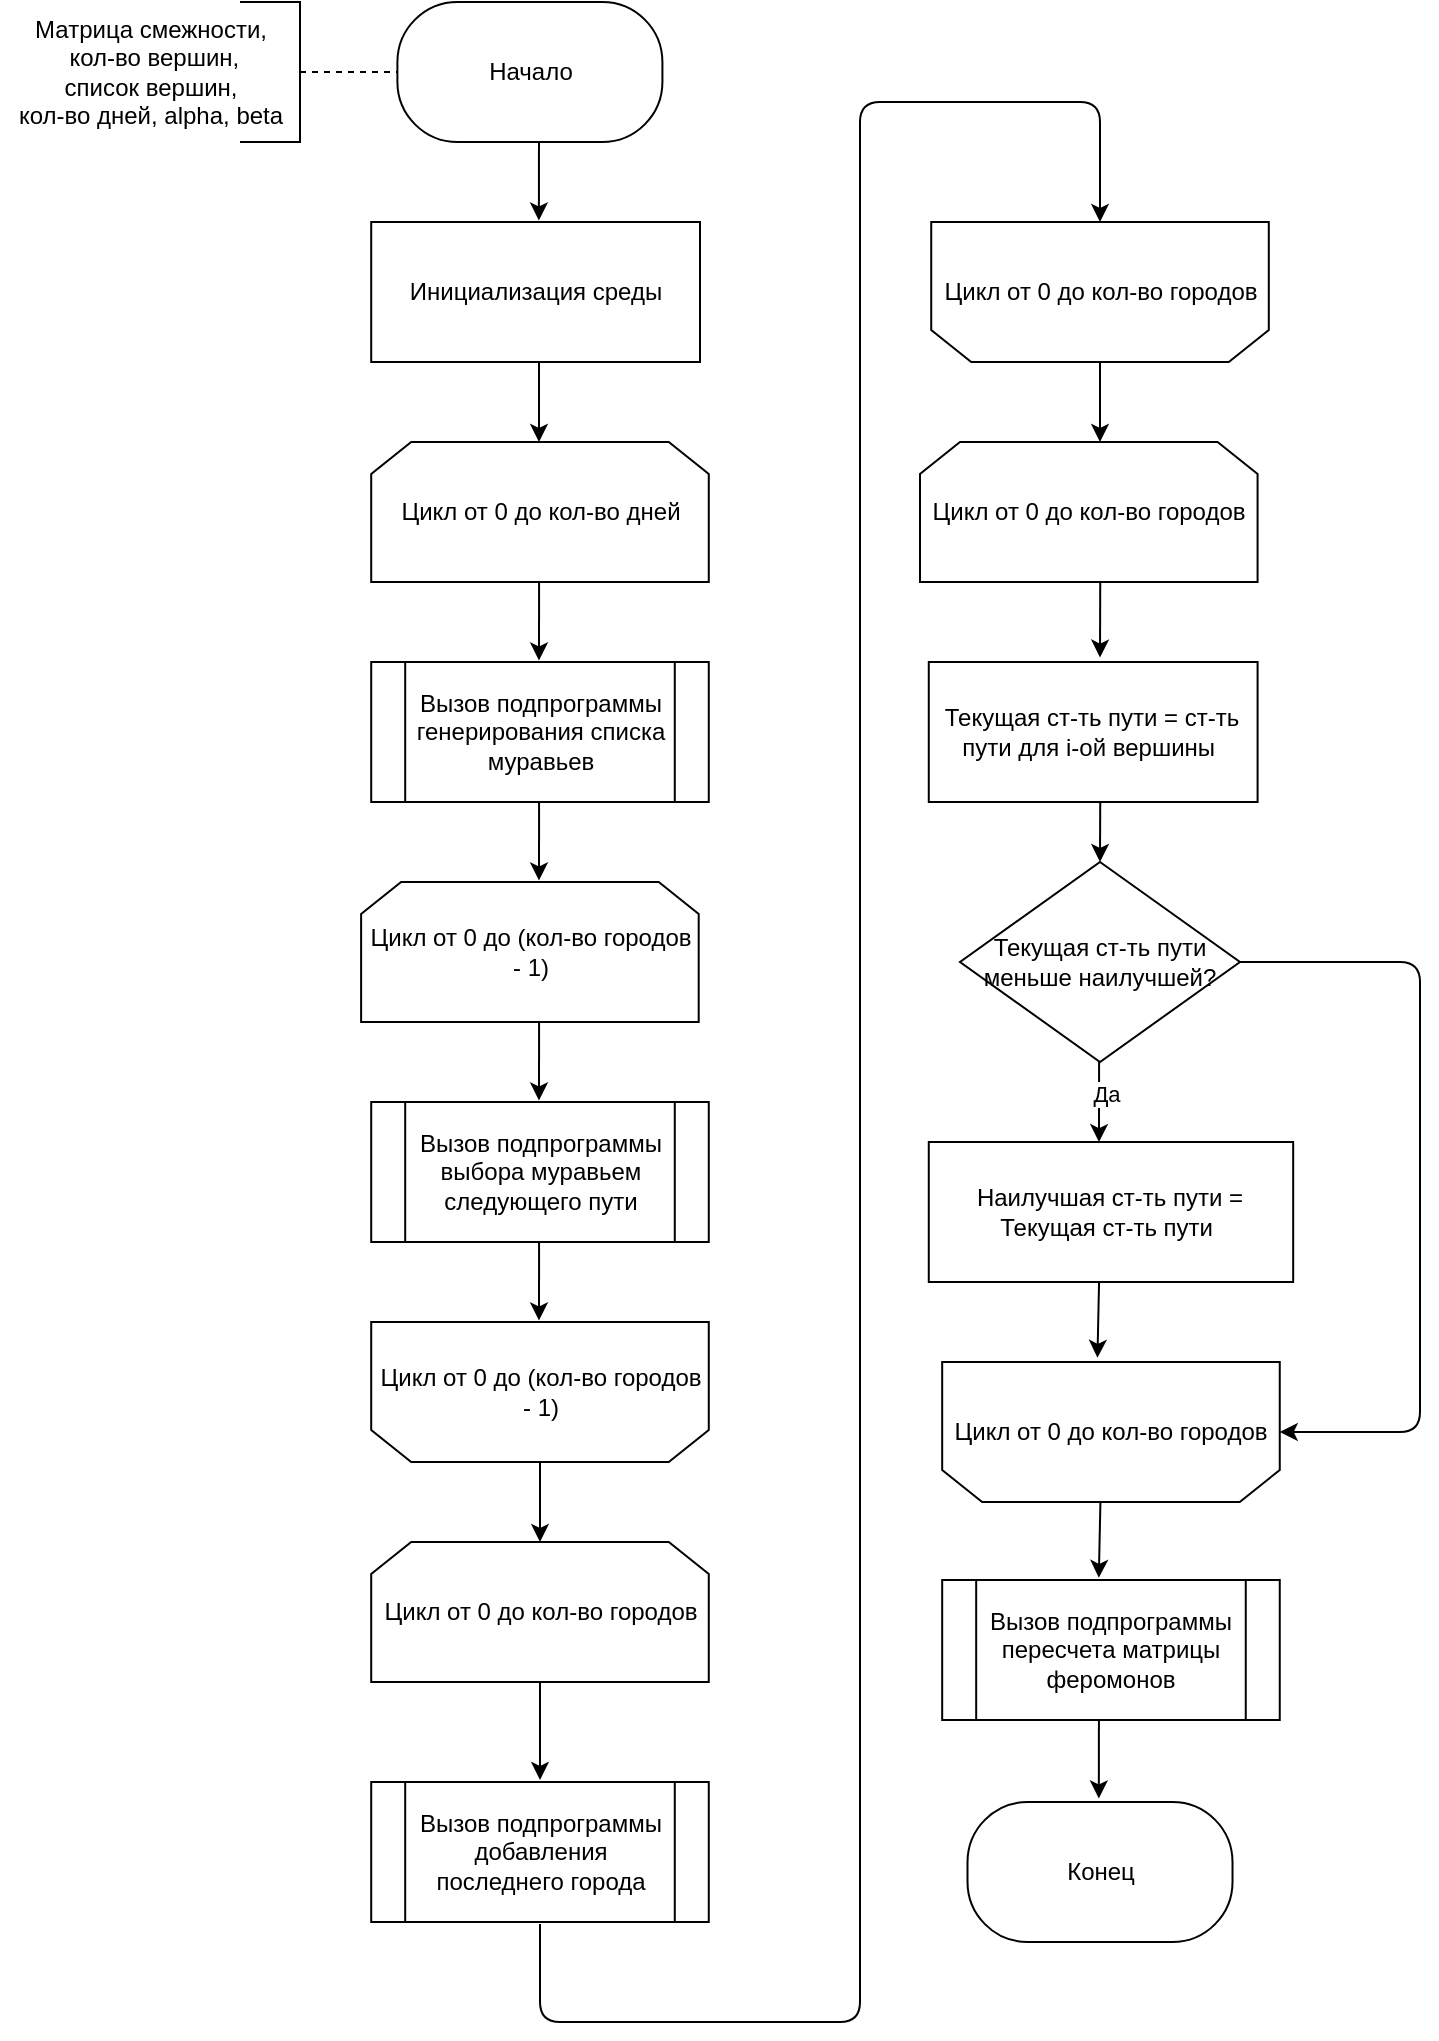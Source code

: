 <mxfile version="14.1.2" type="device"><diagram id="BjiO_fK0GudBhRSHpEPe" name="Page-1"><mxGraphModel dx="1351" dy="823" grid="1" gridSize="10" guides="1" tooltips="1" connect="1" arrows="1" fold="1" page="1" pageScale="1" pageWidth="827" pageHeight="1169" math="0" shadow="0"><root><mxCell id="0"/><mxCell id="1" parent="0"/><mxCell id="agkX4Lh6OkMtpgwpdLsP-276" value="" style="endArrow=classic;html=1;exitX=0.5;exitY=1;exitDx=0;exitDy=0;entryX=0.51;entryY=-0.011;entryDx=0;entryDy=0;entryPerimeter=0;" parent="1" edge="1" target="vk2p7MHMyIftJk1WSXyf-5"><mxGeometry width="50" height="50" relative="1" as="geometry"><mxPoint x="279.49" y="860" as="sourcePoint"/><mxPoint x="279.49" y="890" as="targetPoint"/></mxGeometry></mxCell><mxCell id="agkX4Lh6OkMtpgwpdLsP-294" value="Начало" style="rounded=1;whiteSpace=wrap;html=1;arcSize=43;" parent="1" vertex="1"><mxGeometry x="208.7" y="790" width="132.51" height="70" as="geometry"/></mxCell><mxCell id="vk2p7MHMyIftJk1WSXyf-2" value="" style="strokeWidth=1;html=1;shape=mxgraph.flowchart.annotation_1;align=left;pointerEvents=1;direction=west;" vertex="1" parent="1"><mxGeometry x="130" y="790" width="30" height="70" as="geometry"/></mxCell><mxCell id="vk2p7MHMyIftJk1WSXyf-5" value="Инициализация среды" style="rounded=0;whiteSpace=wrap;html=1;strokeWidth=1;" vertex="1" parent="1"><mxGeometry x="195.6" y="900" width="164.4" height="70" as="geometry"/></mxCell><mxCell id="vk2p7MHMyIftJk1WSXyf-7" value="Вызов подпрограммы генерирования списка муравьев" style="shape=process;whiteSpace=wrap;html=1;backgroundOutline=1;" vertex="1" parent="1"><mxGeometry x="195.6" y="1120" width="168.79" height="70" as="geometry"/></mxCell><mxCell id="vk2p7MHMyIftJk1WSXyf-11" value="Цикл от 0 до кол-во дней" style="shape=loopLimit;whiteSpace=wrap;html=1;" vertex="1" parent="1"><mxGeometry x="195.6" y="1010" width="168.79" height="70" as="geometry"/></mxCell><mxCell id="vk2p7MHMyIftJk1WSXyf-13" value="" style="endArrow=classic;html=1;" edge="1" parent="1"><mxGeometry width="50" height="50" relative="1" as="geometry"><mxPoint x="279.5" y="970" as="sourcePoint"/><mxPoint x="279.497" y="1010" as="targetPoint"/></mxGeometry></mxCell><mxCell id="vk2p7MHMyIftJk1WSXyf-16" value="&lt;span style=&quot;text-align: left&quot;&gt;Матрица смежности,&lt;br&gt;&amp;nbsp;кол-во вершин,&lt;/span&gt;&lt;br style=&quot;text-align: left&quot;&gt;&lt;span style=&quot;text-align: left&quot;&gt;список вершин,&lt;br&gt;кол-во дней, alpha, beta&lt;br&gt;&lt;/span&gt;" style="text;html=1;resizable=0;autosize=1;align=center;verticalAlign=middle;points=[];fillColor=none;strokeColor=none;rounded=0;" vertex="1" parent="1"><mxGeometry x="10" y="795" width="150" height="60" as="geometry"/></mxCell><mxCell id="vk2p7MHMyIftJk1WSXyf-17" value="" style="endArrow=none;dashed=1;html=1;entryX=0;entryY=0.5;entryDx=0;entryDy=0;exitX=0;exitY=0.5;exitDx=0;exitDy=0;exitPerimeter=0;" edge="1" parent="1" source="vk2p7MHMyIftJk1WSXyf-2" target="agkX4Lh6OkMtpgwpdLsP-294"><mxGeometry width="50" height="50" relative="1" as="geometry"><mxPoint x="170" y="825" as="sourcePoint"/><mxPoint x="240" y="900" as="targetPoint"/></mxGeometry></mxCell><mxCell id="vk2p7MHMyIftJk1WSXyf-32" value="" style="endArrow=classic;html=1;exitX=0.5;exitY=1;exitDx=0;exitDy=0;entryX=0.51;entryY=-0.011;entryDx=0;entryDy=0;entryPerimeter=0;" edge="1" parent="1"><mxGeometry width="50" height="50" relative="1" as="geometry"><mxPoint x="279.54" y="1080" as="sourcePoint"/><mxPoint x="279.494" y="1119.23" as="targetPoint"/></mxGeometry></mxCell><mxCell id="vk2p7MHMyIftJk1WSXyf-33" value="" style="endArrow=classic;html=1;exitX=0.5;exitY=1;exitDx=0;exitDy=0;entryX=0.51;entryY=-0.011;entryDx=0;entryDy=0;entryPerimeter=0;" edge="1" parent="1"><mxGeometry width="50" height="50" relative="1" as="geometry"><mxPoint x="279.54" y="1190" as="sourcePoint"/><mxPoint x="279.494" y="1229.23" as="targetPoint"/></mxGeometry></mxCell><mxCell id="vk2p7MHMyIftJk1WSXyf-34" value="Цикл от 0 до (кол-во городов - 1)" style="shape=loopLimit;whiteSpace=wrap;html=1;" vertex="1" parent="1"><mxGeometry x="190.56" y="1230" width="168.79" height="70" as="geometry"/></mxCell><mxCell id="vk2p7MHMyIftJk1WSXyf-35" value="" style="endArrow=classic;html=1;exitX=0.5;exitY=1;exitDx=0;exitDy=0;entryX=0.51;entryY=-0.011;entryDx=0;entryDy=0;entryPerimeter=0;" edge="1" parent="1"><mxGeometry width="50" height="50" relative="1" as="geometry"><mxPoint x="279.54" y="1300" as="sourcePoint"/><mxPoint x="279.494" y="1339.23" as="targetPoint"/></mxGeometry></mxCell><mxCell id="vk2p7MHMyIftJk1WSXyf-36" value="Вызов подпрограммы выбора муравьем следующего пути" style="shape=process;whiteSpace=wrap;html=1;backgroundOutline=1;" vertex="1" parent="1"><mxGeometry x="195.6" y="1340" width="168.79" height="70" as="geometry"/></mxCell><mxCell id="vk2p7MHMyIftJk1WSXyf-37" value="" style="endArrow=classic;html=1;exitX=0.5;exitY=1;exitDx=0;exitDy=0;entryX=0.51;entryY=-0.011;entryDx=0;entryDy=0;entryPerimeter=0;" edge="1" parent="1"><mxGeometry width="50" height="50" relative="1" as="geometry"><mxPoint x="279.54" y="1410" as="sourcePoint"/><mxPoint x="279.494" y="1449.23" as="targetPoint"/></mxGeometry></mxCell><mxCell id="vk2p7MHMyIftJk1WSXyf-38" value="Цикл от 0 до (кол-во городов - 1)" style="shape=loopLimit;whiteSpace=wrap;html=1;direction=west;" vertex="1" parent="1"><mxGeometry x="195.6" y="1450" width="168.79" height="70" as="geometry"/></mxCell><mxCell id="vk2p7MHMyIftJk1WSXyf-39" value="Цикл от 0 до кол-во городов" style="shape=loopLimit;whiteSpace=wrap;html=1;" vertex="1" parent="1"><mxGeometry x="195.6" y="1560" width="168.79" height="70" as="geometry"/></mxCell><mxCell id="vk2p7MHMyIftJk1WSXyf-41" value="" style="endArrow=classic;html=1;exitX=0.5;exitY=1;exitDx=0;exitDy=0;" edge="1" parent="1" source="vk2p7MHMyIftJk1WSXyf-39"><mxGeometry width="50" height="50" relative="1" as="geometry"><mxPoint x="564" y="891" as="sourcePoint"/><mxPoint x="280" y="1679" as="targetPoint"/></mxGeometry></mxCell><mxCell id="vk2p7MHMyIftJk1WSXyf-42" value="Вызов подпрограммы добавления последнего города" style="shape=process;whiteSpace=wrap;html=1;backgroundOutline=1;" vertex="1" parent="1"><mxGeometry x="195.6" y="1680" width="168.79" height="70" as="geometry"/></mxCell><mxCell id="vk2p7MHMyIftJk1WSXyf-43" value="" style="endArrow=classic;html=1;entryX=0.5;entryY=1;entryDx=0;entryDy=0;" edge="1" parent="1" target="vk2p7MHMyIftJk1WSXyf-44"><mxGeometry width="50" height="50" relative="1" as="geometry"><mxPoint x="280" y="1751" as="sourcePoint"/><mxPoint x="559" y="1039" as="targetPoint"/><Array as="points"><mxPoint x="280" y="1800"/><mxPoint x="440" y="1800"/><mxPoint x="440" y="840"/><mxPoint x="560" y="840"/></Array></mxGeometry></mxCell><mxCell id="vk2p7MHMyIftJk1WSXyf-44" value="Цикл от 0 до кол-во городов" style="shape=loopLimit;whiteSpace=wrap;html=1;direction=west;" vertex="1" parent="1"><mxGeometry x="475.61" y="900" width="168.79" height="70" as="geometry"/></mxCell><mxCell id="vk2p7MHMyIftJk1WSXyf-46" value="" style="endArrow=classic;html=1;entryX=0.532;entryY=-0.008;entryDx=0;entryDy=0;entryPerimeter=0;" edge="1" parent="1"><mxGeometry width="50" height="50" relative="1" as="geometry"><mxPoint x="560" y="970" as="sourcePoint"/><mxPoint x="559.996" y="1010" as="targetPoint"/></mxGeometry></mxCell><mxCell id="vk2p7MHMyIftJk1WSXyf-47" value="Цикл от 0 до кол-во городов" style="shape=loopLimit;whiteSpace=wrap;html=1;" vertex="1" parent="1"><mxGeometry x="470" y="1010" width="168.79" height="70" as="geometry"/></mxCell><mxCell id="vk2p7MHMyIftJk1WSXyf-48" value="" style="endArrow=classic;html=1;exitX=0.528;exitY=1.017;exitDx=0;exitDy=0;exitPerimeter=0;" edge="1" parent="1"><mxGeometry width="50" height="50" relative="1" as="geometry"><mxPoint x="560.121" y="1080" as="sourcePoint"/><mxPoint x="560" y="1117.81" as="targetPoint"/></mxGeometry></mxCell><mxCell id="vk2p7MHMyIftJk1WSXyf-49" value="Текущая ст-ть пути = ст-ть пути для i-ой вершины&amp;nbsp;" style="rounded=0;whiteSpace=wrap;html=1;strokeWidth=1;" vertex="1" parent="1"><mxGeometry x="474.39" y="1120" width="164.4" height="70" as="geometry"/></mxCell><mxCell id="vk2p7MHMyIftJk1WSXyf-50" value="" style="endArrow=classic;html=1;exitX=0.528;exitY=1.017;exitDx=0;exitDy=0;exitPerimeter=0;" edge="1" parent="1"><mxGeometry width="50" height="50" relative="1" as="geometry"><mxPoint x="560.121" y="1190" as="sourcePoint"/><mxPoint x="560" y="1220" as="targetPoint"/></mxGeometry></mxCell><mxCell id="vk2p7MHMyIftJk1WSXyf-51" value="Текущая ст-ть пути меньше наилучшей?" style="rhombus;whiteSpace=wrap;html=1;" vertex="1" parent="1"><mxGeometry x="490" y="1220" width="140" height="100" as="geometry"/></mxCell><mxCell id="vk2p7MHMyIftJk1WSXyf-52" value="" style="endArrow=classic;html=1;exitX=0.528;exitY=1.017;exitDx=0;exitDy=0;exitPerimeter=0;" edge="1" parent="1"><mxGeometry width="50" height="50" relative="1" as="geometry"><mxPoint x="559.551" y="1320" as="sourcePoint"/><mxPoint x="559.497" y="1360.048" as="targetPoint"/></mxGeometry></mxCell><mxCell id="vk2p7MHMyIftJk1WSXyf-54" value="Да" style="edgeLabel;html=1;align=center;verticalAlign=middle;resizable=0;points=[];" vertex="1" connectable="0" parent="vk2p7MHMyIftJk1WSXyf-52"><mxGeometry x="-0.225" y="3" relative="1" as="geometry"><mxPoint as="offset"/></mxGeometry></mxCell><mxCell id="vk2p7MHMyIftJk1WSXyf-53" value="Наилучшая ст-ть пути = Текущая ст-ть пути&amp;nbsp;" style="rounded=0;whiteSpace=wrap;html=1;strokeWidth=1;" vertex="1" parent="1"><mxGeometry x="474.39" y="1360" width="182.2" height="70" as="geometry"/></mxCell><mxCell id="vk2p7MHMyIftJk1WSXyf-58" value="Цикл от 0 до кол-во городов" style="shape=loopLimit;whiteSpace=wrap;html=1;direction=west;" vertex="1" parent="1"><mxGeometry x="481.09" y="1470" width="168.79" height="70" as="geometry"/></mxCell><mxCell id="vk2p7MHMyIftJk1WSXyf-59" value="" style="endArrow=classic;html=1;exitX=0.528;exitY=1.017;exitDx=0;exitDy=0;exitPerimeter=0;entryX=0.54;entryY=1.03;entryDx=0;entryDy=0;entryPerimeter=0;" edge="1" parent="1" target="vk2p7MHMyIftJk1WSXyf-58"><mxGeometry width="50" height="50" relative="1" as="geometry"><mxPoint x="559.531" y="1430" as="sourcePoint"/><mxPoint x="559.41" y="1460" as="targetPoint"/></mxGeometry></mxCell><mxCell id="vk2p7MHMyIftJk1WSXyf-60" value="" style="endArrow=classic;html=1;exitX=1;exitY=0.5;exitDx=0;exitDy=0;entryX=0;entryY=0.5;entryDx=0;entryDy=0;" edge="1" parent="1" source="vk2p7MHMyIftJk1WSXyf-51" target="vk2p7MHMyIftJk1WSXyf-58"><mxGeometry width="50" height="50" relative="1" as="geometry"><mxPoint x="570.121" y="1090" as="sourcePoint"/><mxPoint x="570" y="1127.81" as="targetPoint"/><Array as="points"><mxPoint x="720" y="1270"/><mxPoint x="720" y="1505"/></Array></mxGeometry></mxCell><mxCell id="vk2p7MHMyIftJk1WSXyf-61" value="" style="endArrow=classic;html=1;exitX=0.528;exitY=1.017;exitDx=0;exitDy=0;exitPerimeter=0;entryX=0.54;entryY=1.03;entryDx=0;entryDy=0;entryPerimeter=0;" edge="1" parent="1"><mxGeometry width="50" height="50" relative="1" as="geometry"><mxPoint x="560.211" y="1540" as="sourcePoint"/><mxPoint x="559.413" y="1577.9" as="targetPoint"/></mxGeometry></mxCell><mxCell id="vk2p7MHMyIftJk1WSXyf-62" value="Вызов подпрограммы пересчета матрицы феромонов" style="shape=process;whiteSpace=wrap;html=1;backgroundOutline=1;" vertex="1" parent="1"><mxGeometry x="481.09" y="1579" width="168.79" height="70" as="geometry"/></mxCell><mxCell id="vk2p7MHMyIftJk1WSXyf-63" value="" style="endArrow=classic;html=1;exitX=0.5;exitY=1;exitDx=0;exitDy=0;entryX=0.51;entryY=-0.011;entryDx=0;entryDy=0;entryPerimeter=0;" edge="1" parent="1"><mxGeometry width="50" height="50" relative="1" as="geometry"><mxPoint x="559.46" y="1649" as="sourcePoint"/><mxPoint x="559.414" y="1688.23" as="targetPoint"/></mxGeometry></mxCell><mxCell id="vk2p7MHMyIftJk1WSXyf-64" value="Конец" style="rounded=1;whiteSpace=wrap;html=1;arcSize=43;" vertex="1" parent="1"><mxGeometry x="493.75" y="1690" width="132.51" height="70" as="geometry"/></mxCell><mxCell id="vk2p7MHMyIftJk1WSXyf-65" value="" style="endArrow=classic;html=1;exitX=0.5;exitY=0;exitDx=0;exitDy=0;entryX=0.5;entryY=0;entryDx=0;entryDy=0;" edge="1" parent="1" source="vk2p7MHMyIftJk1WSXyf-38" target="vk2p7MHMyIftJk1WSXyf-39"><mxGeometry width="50" height="50" relative="1" as="geometry"><mxPoint x="277.81" y="1520" as="sourcePoint"/><mxPoint x="277" y="1560" as="targetPoint"/></mxGeometry></mxCell></root></mxGraphModel></diagram></mxfile>